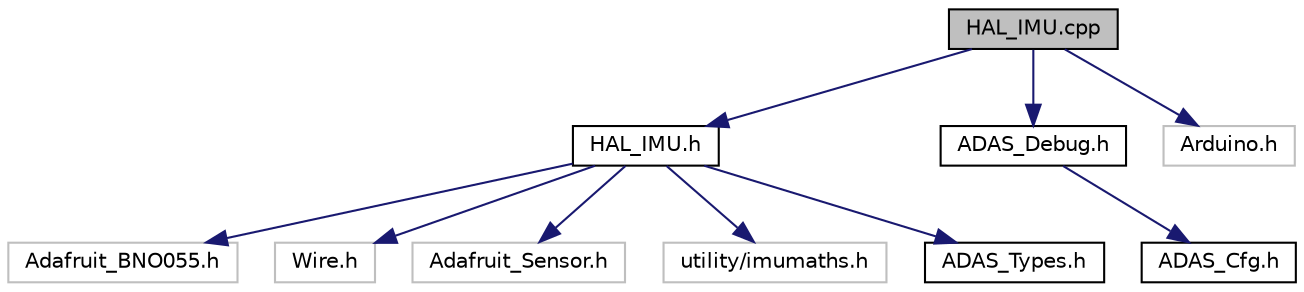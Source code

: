 digraph "HAL_IMU.cpp"
{
 // INTERACTIVE_SVG=YES
 // LATEX_PDF_SIZE
  bgcolor="transparent";
  edge [fontname="Helvetica",fontsize="10",labelfontname="Helvetica",labelfontsize="10"];
  node [fontname="Helvetica",fontsize="10",shape=record];
  Node0 [label="HAL_IMU.cpp",height=0.2,width=0.4,color="black", fillcolor="grey75", style="filled", fontcolor="black",tooltip="Application file for IMU."];
  Node0 -> Node1 [color="midnightblue",fontsize="10",style="solid"];
  Node1 [label="HAL_IMU.h",height=0.2,width=0.4,color="black",URL="$_h_a_l___i_m_u_8h.html",tooltip="Application file for IMU."];
  Node1 -> Node2 [color="midnightblue",fontsize="10",style="solid"];
  Node2 [label="Adafruit_BNO055.h",height=0.2,width=0.4,color="grey75",tooltip=" "];
  Node1 -> Node3 [color="midnightblue",fontsize="10",style="solid"];
  Node3 [label="Wire.h",height=0.2,width=0.4,color="grey75",tooltip=" "];
  Node1 -> Node4 [color="midnightblue",fontsize="10",style="solid"];
  Node4 [label="Adafruit_Sensor.h",height=0.2,width=0.4,color="grey75",tooltip=" "];
  Node1 -> Node5 [color="midnightblue",fontsize="10",style="solid"];
  Node5 [label="utility/imumaths.h",height=0.2,width=0.4,color="grey75",tooltip=" "];
  Node1 -> Node6 [color="midnightblue",fontsize="10",style="solid"];
  Node6 [label="ADAS_Types.h",height=0.2,width=0.4,color="black",URL="$_a_d_a_s___types_8h.html",tooltip=" "];
  Node0 -> Node7 [color="midnightblue",fontsize="10",style="solid"];
  Node7 [label="ADAS_Debug.h",height=0.2,width=0.4,color="black",URL="$_a_d_a_s___debug_8h.html",tooltip=" "];
  Node7 -> Node8 [color="midnightblue",fontsize="10",style="solid"];
  Node8 [label="ADAS_Cfg.h",height=0.2,width=0.4,color="black",URL="$_a_d_a_s___cfg_8h.html",tooltip="This file contains the configuration of the vehicle."];
  Node0 -> Node9 [color="midnightblue",fontsize="10",style="solid"];
  Node9 [label="Arduino.h",height=0.2,width=0.4,color="grey75",tooltip=" "];
}
